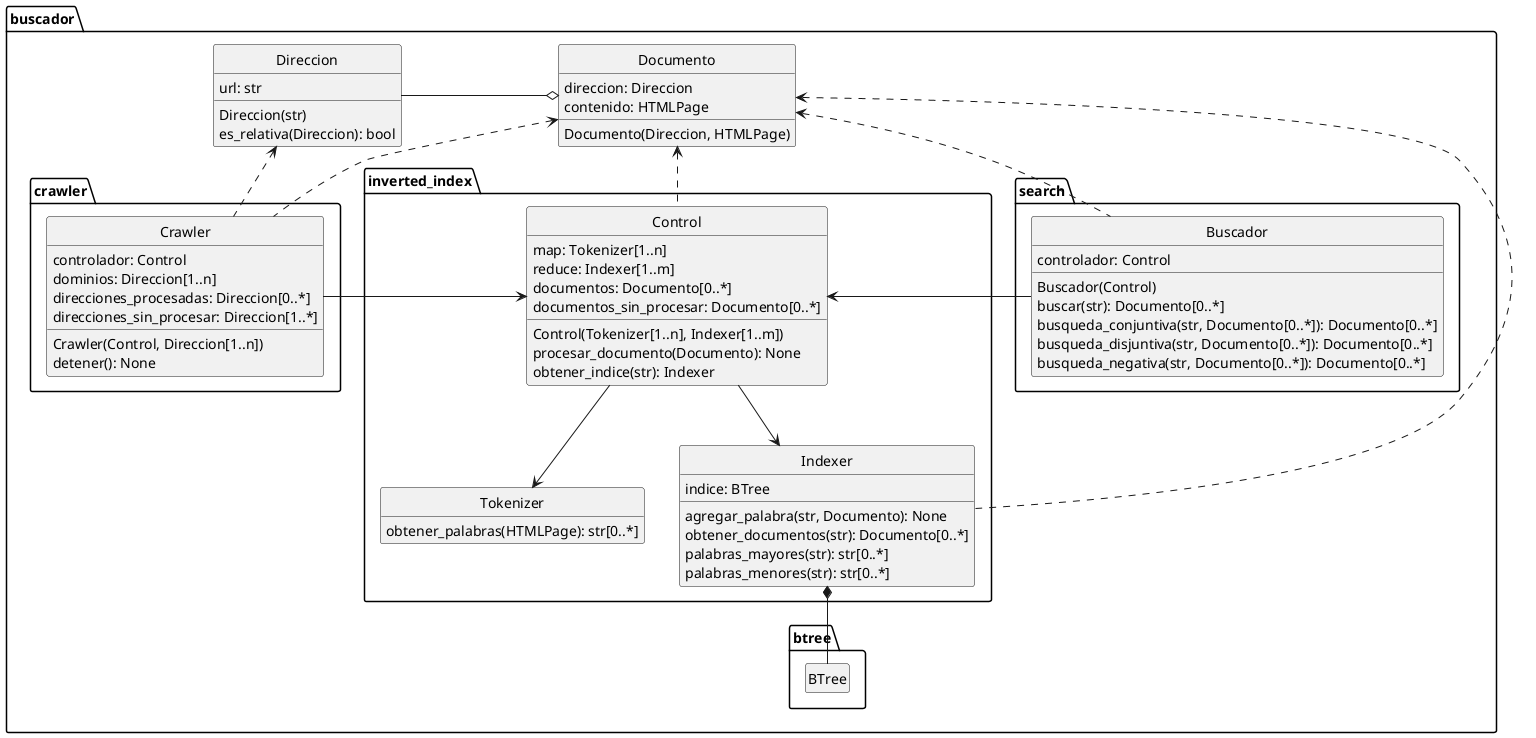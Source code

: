 @startuml
hide empty members
hide circle
namespace buscador {
    class Direccion {
    url: str
    Direccion(str)
    es_relativa(Direccion): bool
    }
    class Documento {
    direccion: Direccion
    contenido: HTMLPage
    Documento(Direccion, HTMLPage)
    }
    namespace crawler {
        class Crawler {
        controlador: Control
        dominios: Direccion[1..n]
        direcciones_procesadas: Direccion[0..*]
        direcciones_sin_procesar: Direccion[1..*]
        Crawler(Control, Direccion[1..n])
        detener(): None
        }
    }
    namespace inverted_index {
        class Control {
        map: Tokenizer[1..n]
        reduce: Indexer[1..m]
        documentos: Documento[0..*]
        documentos_sin_procesar: Documento[0..*]
        Control(Tokenizer[1..n], Indexer[1..m])
        procesar_documento(Documento): None
        obtener_indice(str): Indexer
        }
        class Tokenizer {
        obtener_palabras(HTMLPage): str[0..*]
        }
        class Indexer {
        indice: BTree
        agregar_palabra(str, Documento): None
        obtener_documentos(str): Documento[0..*]
        palabras_mayores(str): str[0..*]
        palabras_menores(str): str[0..*]
        }
    }
    namespace btree {
        class BTree
    }
    namespace search {
        class Buscador {
        controlador: Control
        Buscador(Control)
        buscar(str): Documento[0..*]
        busqueda_conjuntiva(str, Documento[0..*]): Documento[0..*]
        busqueda_disjuntiva(str, Documento[0..*]): Documento[0..*]
        busqueda_negativa(str, Documento[0..*]): Documento[0..*]
        }
    }
}
buscador.Direccion -o buscador.Documento
buscador.Direccion <.. buscador.crawler.Crawler
buscador.Documento <.. buscador.crawler.Crawler
buscador.Documento <.. buscador.inverted_index.Control
buscador.Documento <.. buscador.inverted_index.Indexer
buscador.Documento <.. buscador.search.Buscador
buscador.inverted_index.Control --> buscador.inverted_index.Tokenizer
buscador.inverted_index.Control --> buscador.inverted_index.Indexer
buscador.crawler.Crawler -> buscador.inverted_index.Control
buscador.inverted_index.Control <- buscador.search.Buscador
buscador.inverted_index.Indexer *-- buscador.btree.BTree
@enduml